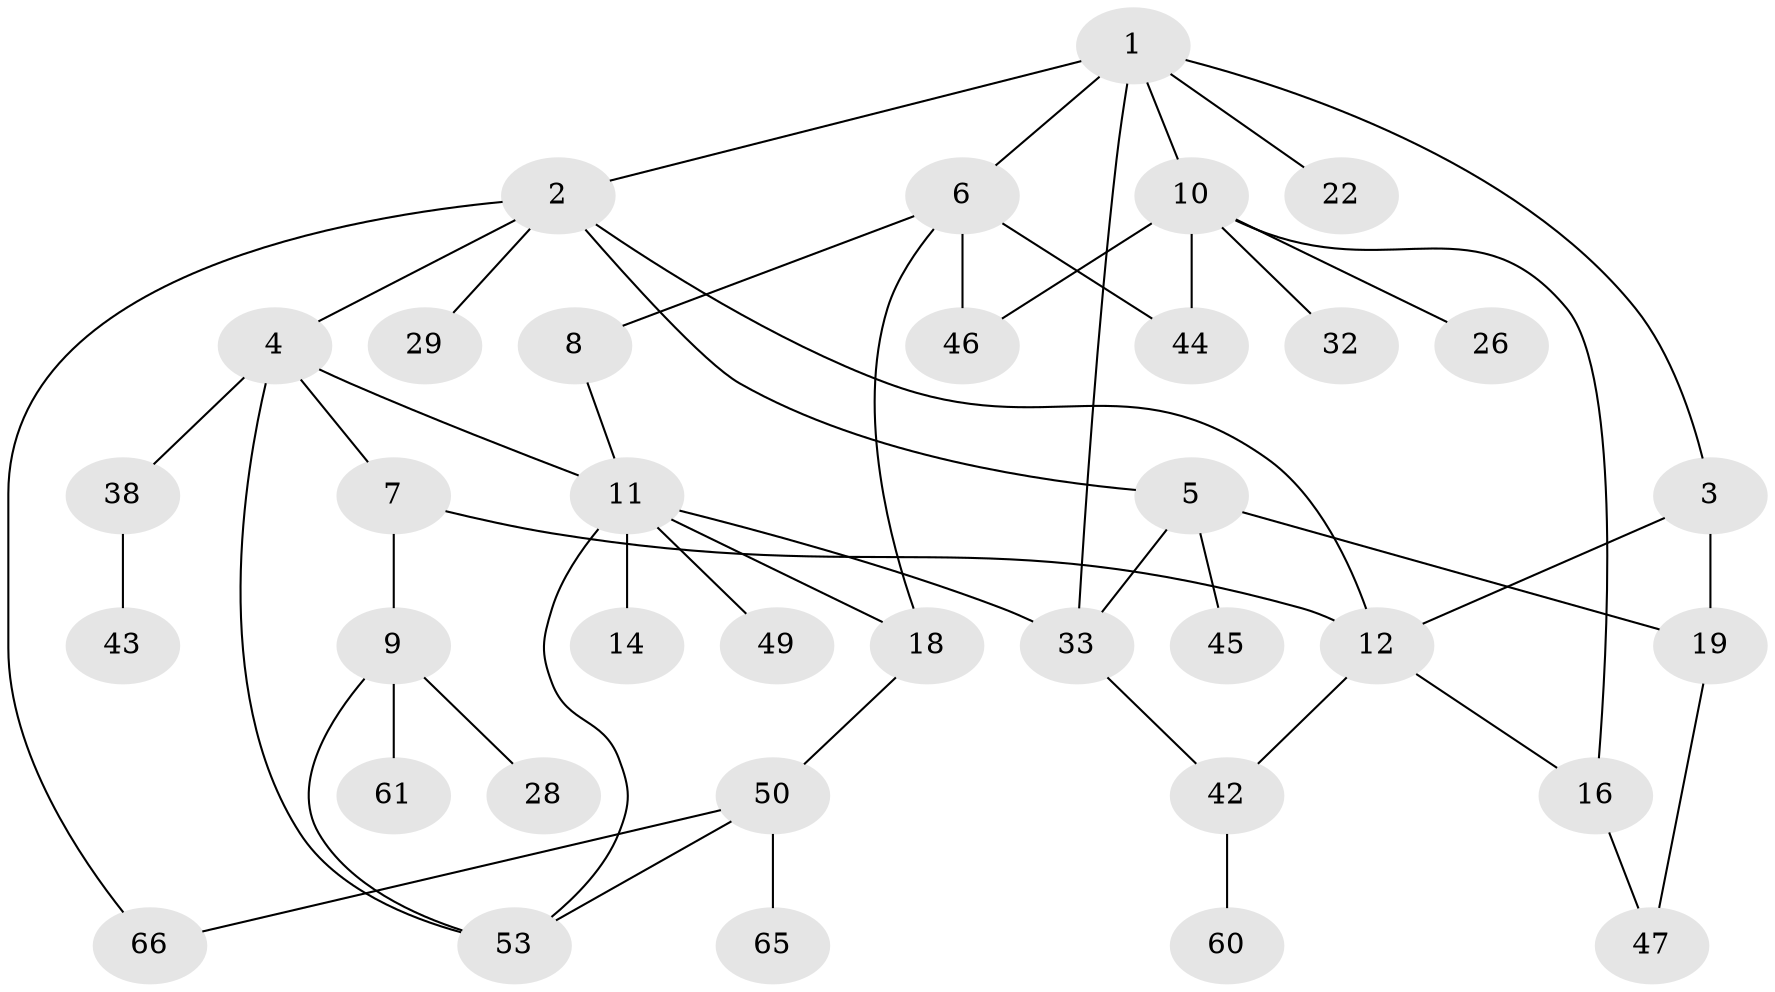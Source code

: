 // original degree distribution, {6: 0.013888888888888888, 4: 0.08333333333333333, 2: 0.2916666666666667, 3: 0.2638888888888889, 5: 0.06944444444444445, 1: 0.2777777777777778}
// Generated by graph-tools (version 1.1) at 2025/13/03/09/25 04:13:29]
// undirected, 36 vertices, 51 edges
graph export_dot {
graph [start="1"]
  node [color=gray90,style=filled];
  1;
  2 [super="+17"];
  3 [super="+68"];
  4 [super="+25"];
  5 [super="+30"];
  6 [super="+36"];
  7;
  8;
  9 [super="+24+35"];
  10 [super="+20+31"];
  11 [super="+72+13+15"];
  12;
  14;
  16 [super="+23"];
  18;
  19 [super="+55"];
  22;
  26 [super="+51"];
  28 [super="+71"];
  29;
  32;
  33 [super="+40"];
  38 [super="+39"];
  42 [super="+48"];
  43;
  44 [super="+59"];
  45;
  46;
  47;
  49;
  50 [super="+62"];
  53 [super="+56"];
  60 [super="+67"];
  61;
  65;
  66 [super="+70"];
  1 -- 2;
  1 -- 3;
  1 -- 6;
  1 -- 10;
  1 -- 22;
  1 -- 33;
  2 -- 4;
  2 -- 5;
  2 -- 29;
  2 -- 12;
  2 -- 66;
  3 -- 19;
  3 -- 12;
  4 -- 7;
  4 -- 53;
  4 -- 38;
  4 -- 11;
  5 -- 19;
  5 -- 33;
  5 -- 45;
  6 -- 8;
  6 -- 46;
  6 -- 18;
  6 -- 44;
  7 -- 9;
  7 -- 12;
  8 -- 11;
  9 -- 28;
  9 -- 53;
  9 -- 61;
  10 -- 26;
  10 -- 46;
  10 -- 32;
  10 -- 44;
  10 -- 16;
  11 -- 33;
  11 -- 18;
  11 -- 53;
  11 -- 14;
  11 -- 49;
  12 -- 16;
  12 -- 42;
  16 -- 47;
  18 -- 50;
  19 -- 47;
  33 -- 42;
  38 -- 43;
  42 -- 60;
  50 -- 65;
  50 -- 66;
  50 -- 53;
}
